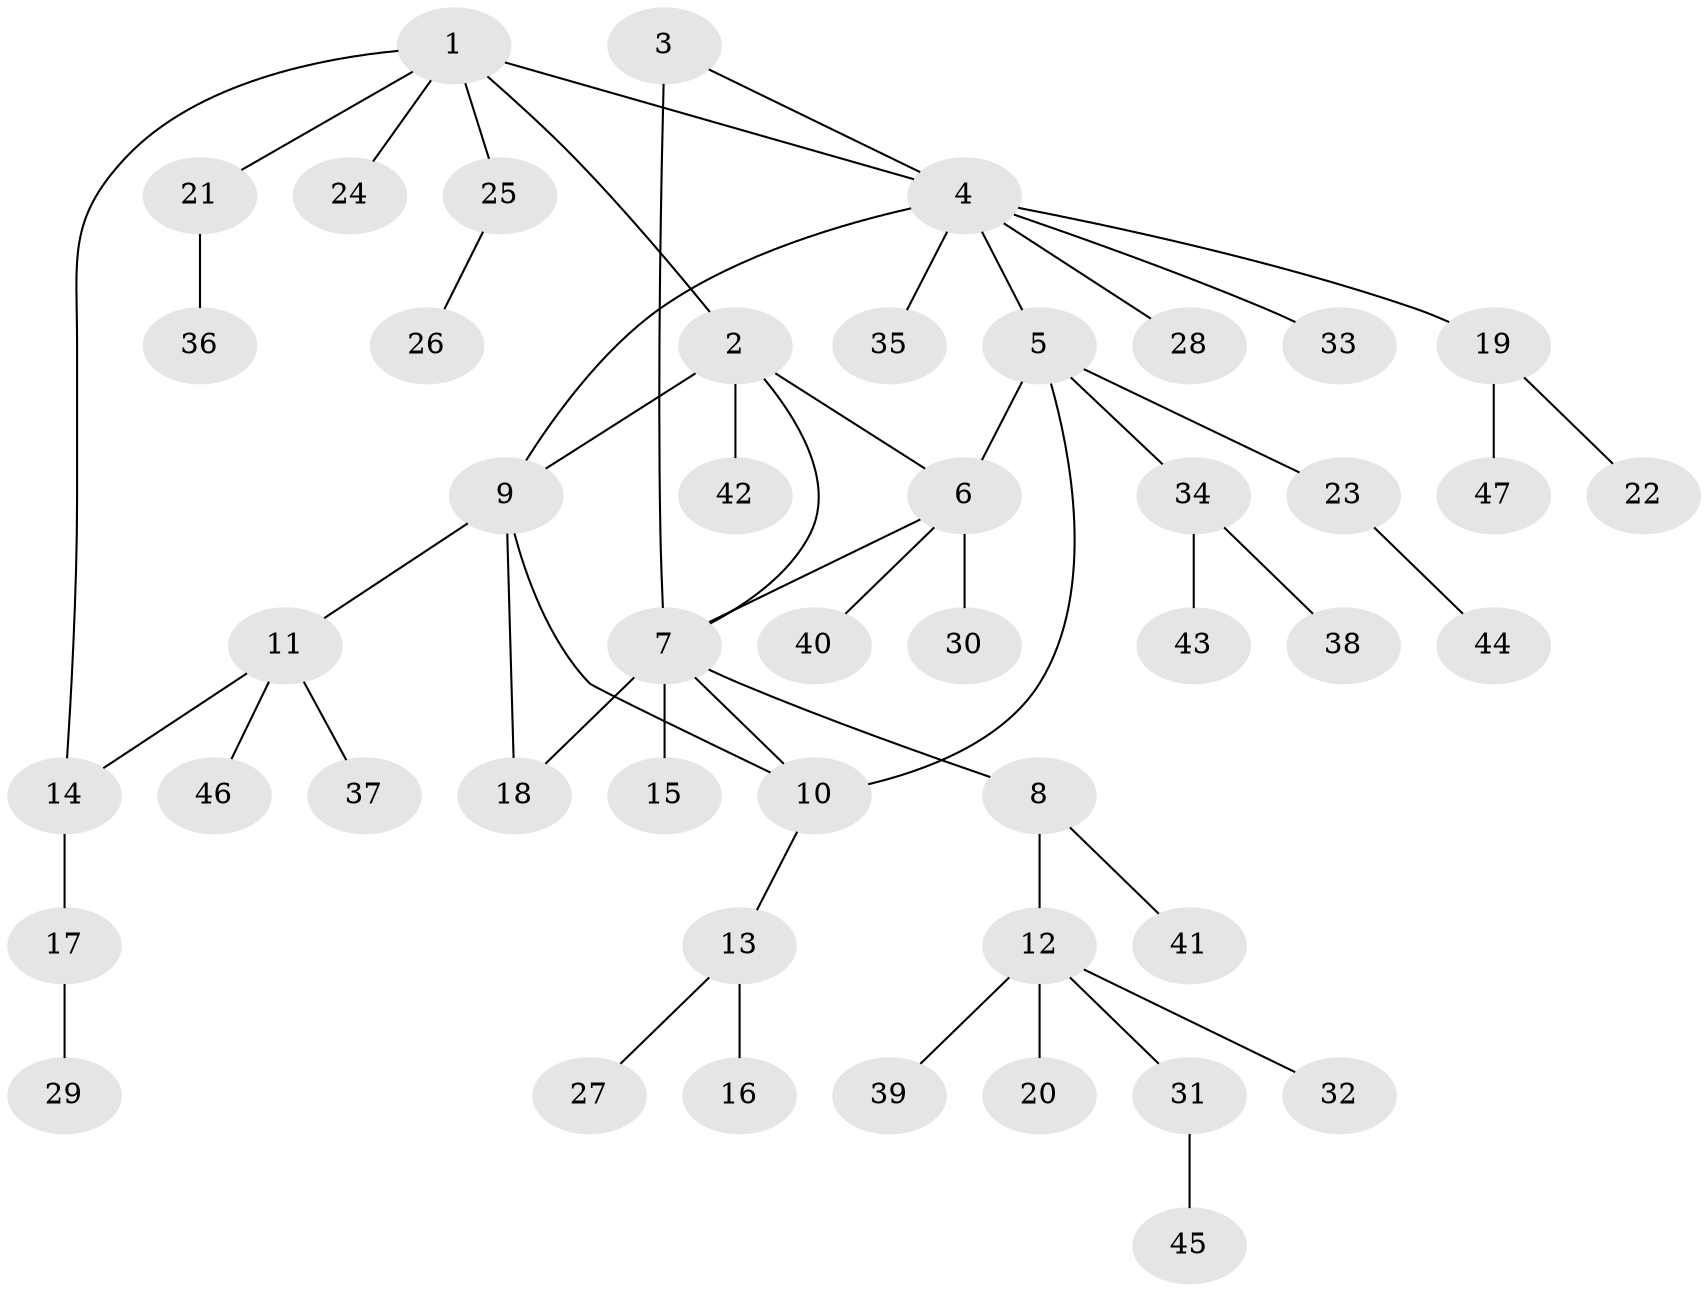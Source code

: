 // coarse degree distribution, {4: 0.043478260869565216, 13: 0.043478260869565216, 5: 0.043478260869565216, 6: 0.043478260869565216, 1: 0.7391304347826086, 2: 0.043478260869565216, 3: 0.043478260869565216}
// Generated by graph-tools (version 1.1) at 2025/58/03/04/25 21:58:47]
// undirected, 47 vertices, 54 edges
graph export_dot {
graph [start="1"]
  node [color=gray90,style=filled];
  1;
  2;
  3;
  4;
  5;
  6;
  7;
  8;
  9;
  10;
  11;
  12;
  13;
  14;
  15;
  16;
  17;
  18;
  19;
  20;
  21;
  22;
  23;
  24;
  25;
  26;
  27;
  28;
  29;
  30;
  31;
  32;
  33;
  34;
  35;
  36;
  37;
  38;
  39;
  40;
  41;
  42;
  43;
  44;
  45;
  46;
  47;
  1 -- 2;
  1 -- 4;
  1 -- 14;
  1 -- 21;
  1 -- 24;
  1 -- 25;
  2 -- 6;
  2 -- 7;
  2 -- 9;
  2 -- 42;
  3 -- 4;
  3 -- 7;
  4 -- 5;
  4 -- 9;
  4 -- 19;
  4 -- 28;
  4 -- 33;
  4 -- 35;
  5 -- 6;
  5 -- 10;
  5 -- 23;
  5 -- 34;
  6 -- 7;
  6 -- 30;
  6 -- 40;
  7 -- 8;
  7 -- 10;
  7 -- 15;
  7 -- 18;
  8 -- 12;
  8 -- 41;
  9 -- 10;
  9 -- 11;
  9 -- 18;
  10 -- 13;
  11 -- 14;
  11 -- 37;
  11 -- 46;
  12 -- 20;
  12 -- 31;
  12 -- 32;
  12 -- 39;
  13 -- 16;
  13 -- 27;
  14 -- 17;
  17 -- 29;
  19 -- 22;
  19 -- 47;
  21 -- 36;
  23 -- 44;
  25 -- 26;
  31 -- 45;
  34 -- 38;
  34 -- 43;
}
